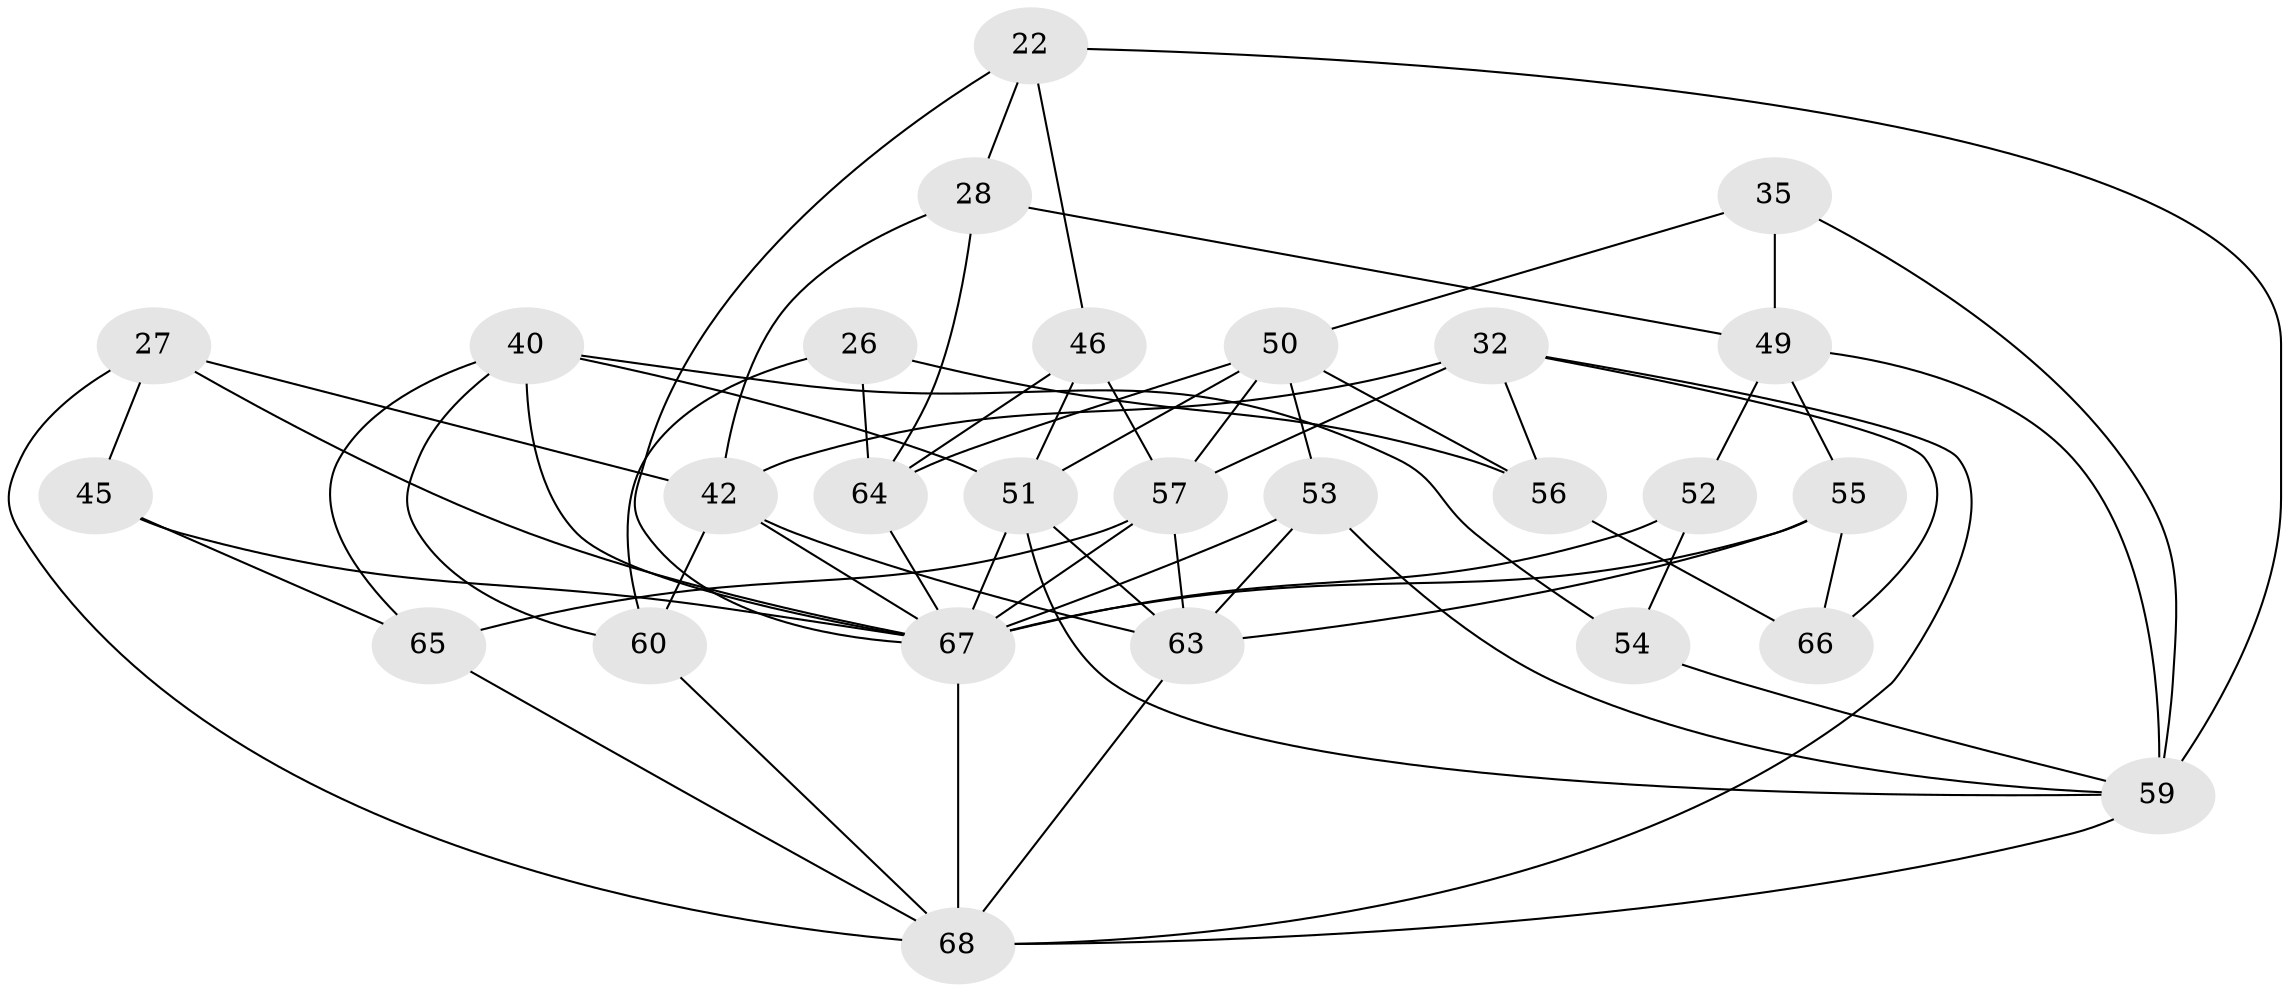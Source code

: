 // original degree distribution, {4: 1.0}
// Generated by graph-tools (version 1.1) at 2025/03/03/04/25 22:03:44]
// undirected, 27 vertices, 65 edges
graph export_dot {
graph [start="1"]
  node [color=gray90,style=filled];
  22 [super="+18"];
  26;
  27 [super="+17"];
  28 [super="+6"];
  32 [super="+2"];
  35;
  40 [super="+34+39"];
  42 [super="+3+13+29"];
  45;
  46;
  49 [super="+11"];
  50 [super="+25"];
  51 [super="+4+10+38"];
  52 [super="+31"];
  53 [super="+15"];
  54;
  55;
  56 [super="+23"];
  57 [super="+24+41"];
  59 [super="+48"];
  60;
  63 [super="+19"];
  64 [super="+1"];
  65;
  66;
  67 [super="+44+8+62+58"];
  68 [super="+16+47"];
  22 -- 59 [weight=2];
  22 -- 28 [weight=2];
  22 -- 46;
  22 -- 67;
  26 -- 56 [weight=2];
  26 -- 60;
  26 -- 64;
  27 -- 45 [weight=2];
  27 -- 68;
  27 -- 42 [weight=2];
  27 -- 67;
  28 -- 64 [weight=2];
  28 -- 49;
  28 -- 42;
  32 -- 66;
  32 -- 56;
  32 -- 57;
  32 -- 68;
  32 -- 42 [weight=2];
  35 -- 50;
  35 -- 49 [weight=2];
  35 -- 59;
  40 -- 54 [weight=2];
  40 -- 65;
  40 -- 67 [weight=5];
  40 -- 51;
  40 -- 60;
  42 -- 60;
  42 -- 63;
  42 -- 67 [weight=3];
  45 -- 65;
  45 -- 67;
  46 -- 64;
  46 -- 51;
  46 -- 57;
  49 -- 55;
  49 -- 59;
  49 -- 52;
  50 -- 64;
  50 -- 51;
  50 -- 56;
  50 -- 57;
  50 -- 53;
  51 -- 59;
  51 -- 63 [weight=2];
  51 -- 67 [weight=4];
  52 -- 54;
  52 -- 67 [weight=4];
  53 -- 63 [weight=3];
  53 -- 59;
  53 -- 67;
  54 -- 59;
  55 -- 66;
  55 -- 63;
  55 -- 67;
  56 -- 66 [weight=2];
  57 -- 63 [weight=2];
  57 -- 65;
  57 -- 67 [weight=4];
  59 -- 68;
  60 -- 68;
  63 -- 68;
  64 -- 67;
  65 -- 68;
  67 -- 68 [weight=2];
}
